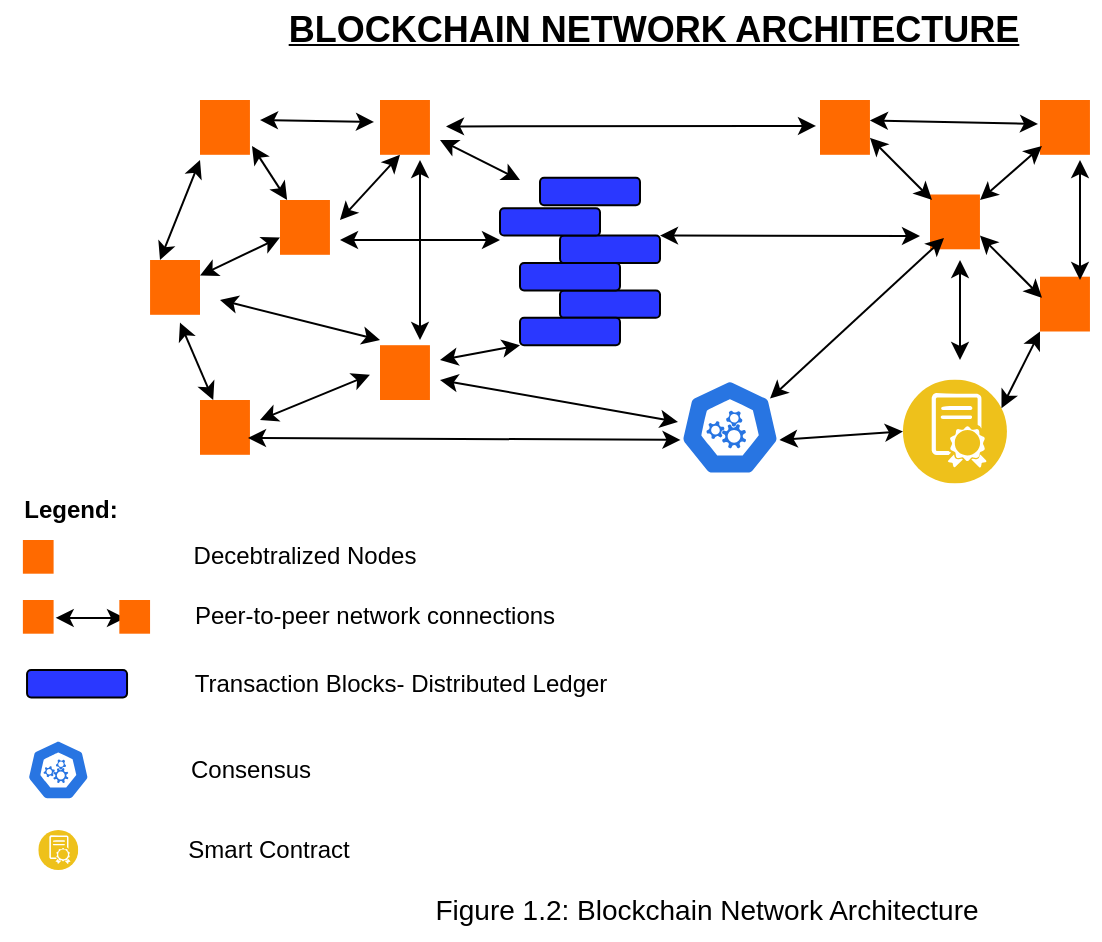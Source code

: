 <mxfile version="27.0.9">
  <diagram name="Page-1" id="S9B3vxmSOjdh73gSBE9Y">
    <mxGraphModel dx="1111" dy="465" grid="1" gridSize="10" guides="1" tooltips="1" connect="1" arrows="1" fold="1" page="1" pageScale="1" pageWidth="850" pageHeight="1100" math="0" shadow="0">
      <root>
        <mxCell id="0" />
        <mxCell id="1" parent="0" />
        <mxCell id="FyO9KqEAhB6Vg3ERMSdC-7" value="" style="points=[];aspect=fixed;html=1;align=center;shadow=0;dashed=0;fillColor=#FF6A00;strokeColor=none;shape=mxgraph.alibaba_cloud.baas_blockchain_as_a_service;" vertex="1" parent="1">
          <mxGeometry x="130" y="80" width="24.97" height="27.4" as="geometry" />
        </mxCell>
        <mxCell id="FyO9KqEAhB6Vg3ERMSdC-8" value="" style="points=[];aspect=fixed;html=1;align=center;shadow=0;dashed=0;fillColor=#FF6A00;strokeColor=none;shape=mxgraph.alibaba_cloud.baas_blockchain_as_a_service;" vertex="1" parent="1">
          <mxGeometry x="105.03" y="160" width="24.97" height="27.4" as="geometry" />
        </mxCell>
        <mxCell id="FyO9KqEAhB6Vg3ERMSdC-9" value="" style="points=[];aspect=fixed;html=1;align=center;shadow=0;dashed=0;fillColor=#FF6A00;strokeColor=none;shape=mxgraph.alibaba_cloud.baas_blockchain_as_a_service;" vertex="1" parent="1">
          <mxGeometry x="130" y="230" width="24.97" height="27.4" as="geometry" />
        </mxCell>
        <mxCell id="FyO9KqEAhB6Vg3ERMSdC-10" value="" style="points=[];aspect=fixed;html=1;align=center;shadow=0;dashed=0;fillColor=#FF6A00;strokeColor=none;shape=mxgraph.alibaba_cloud.baas_blockchain_as_a_service;" vertex="1" parent="1">
          <mxGeometry x="170" y="130" width="24.97" height="27.4" as="geometry" />
        </mxCell>
        <mxCell id="FyO9KqEAhB6Vg3ERMSdC-11" value="" style="points=[];aspect=fixed;html=1;align=center;shadow=0;dashed=0;fillColor=#FF6A00;strokeColor=none;shape=mxgraph.alibaba_cloud.baas_blockchain_as_a_service;" vertex="1" parent="1">
          <mxGeometry x="220" y="80" width="24.97" height="27.4" as="geometry" />
        </mxCell>
        <mxCell id="FyO9KqEAhB6Vg3ERMSdC-12" value="" style="points=[];aspect=fixed;html=1;align=center;shadow=0;dashed=0;fillColor=#FF6A00;strokeColor=none;shape=mxgraph.alibaba_cloud.baas_blockchain_as_a_service;" vertex="1" parent="1">
          <mxGeometry x="220" y="202.6" width="24.97" height="27.4" as="geometry" />
        </mxCell>
        <mxCell id="FyO9KqEAhB6Vg3ERMSdC-13" value="" style="endArrow=classic;startArrow=classic;html=1;rounded=0;" edge="1" parent="1">
          <mxGeometry width="50" height="50" relative="1" as="geometry">
            <mxPoint x="110" y="160" as="sourcePoint" />
            <mxPoint x="130" y="110" as="targetPoint" />
          </mxGeometry>
        </mxCell>
        <mxCell id="FyO9KqEAhB6Vg3ERMSdC-15" value="" style="endArrow=classic;startArrow=classic;html=1;rounded=0;" edge="1" parent="1" source="FyO9KqEAhB6Vg3ERMSdC-9">
          <mxGeometry width="50" height="50" relative="1" as="geometry">
            <mxPoint x="100" y="241.3" as="sourcePoint" />
            <mxPoint x="120" y="191.3" as="targetPoint" />
          </mxGeometry>
        </mxCell>
        <mxCell id="FyO9KqEAhB6Vg3ERMSdC-16" value="" style="endArrow=classic;startArrow=classic;html=1;rounded=0;" edge="1" parent="1">
          <mxGeometry width="50" height="50" relative="1" as="geometry">
            <mxPoint x="160" y="240" as="sourcePoint" />
            <mxPoint x="214.97" y="217.4" as="targetPoint" />
          </mxGeometry>
        </mxCell>
        <mxCell id="FyO9KqEAhB6Vg3ERMSdC-17" value="" style="endArrow=classic;startArrow=classic;html=1;rounded=0;" edge="1" parent="1">
          <mxGeometry width="50" height="50" relative="1" as="geometry">
            <mxPoint x="220" y="200" as="sourcePoint" />
            <mxPoint x="140" y="180" as="targetPoint" />
          </mxGeometry>
        </mxCell>
        <mxCell id="FyO9KqEAhB6Vg3ERMSdC-18" value="" style="endArrow=classic;startArrow=classic;html=1;rounded=0;" edge="1" parent="1" source="FyO9KqEAhB6Vg3ERMSdC-8">
          <mxGeometry width="50" height="50" relative="1" as="geometry">
            <mxPoint x="150" y="198.7" as="sourcePoint" />
            <mxPoint x="170" y="148.7" as="targetPoint" />
          </mxGeometry>
        </mxCell>
        <mxCell id="FyO9KqEAhB6Vg3ERMSdC-19" value="" style="endArrow=classic;startArrow=classic;html=1;rounded=0;entryX=1.041;entryY=0.839;entryDx=0;entryDy=0;entryPerimeter=0;" edge="1" parent="1" source="FyO9KqEAhB6Vg3ERMSdC-10" target="FyO9KqEAhB6Vg3ERMSdC-7">
          <mxGeometry width="50" height="50" relative="1" as="geometry">
            <mxPoint x="260" y="220" as="sourcePoint" />
            <mxPoint x="280" y="170" as="targetPoint" />
          </mxGeometry>
        </mxCell>
        <mxCell id="FyO9KqEAhB6Vg3ERMSdC-20" value="" style="endArrow=classic;startArrow=classic;html=1;rounded=0;entryX=-0.12;entryY=0.401;entryDx=0;entryDy=0;entryPerimeter=0;" edge="1" parent="1" target="FyO9KqEAhB6Vg3ERMSdC-11">
          <mxGeometry width="50" height="50" relative="1" as="geometry">
            <mxPoint x="160" y="90" as="sourcePoint" />
            <mxPoint x="220" y="100" as="targetPoint" />
          </mxGeometry>
        </mxCell>
        <mxCell id="FyO9KqEAhB6Vg3ERMSdC-21" value="" style="endArrow=classic;startArrow=classic;html=1;rounded=0;" edge="1" parent="1">
          <mxGeometry width="50" height="50" relative="1" as="geometry">
            <mxPoint x="240" y="200" as="sourcePoint" />
            <mxPoint x="240" y="110" as="targetPoint" />
          </mxGeometry>
        </mxCell>
        <mxCell id="FyO9KqEAhB6Vg3ERMSdC-22" value="" style="endArrow=classic;startArrow=classic;html=1;rounded=0;" edge="1" parent="1">
          <mxGeometry width="50" height="50" relative="1" as="geometry">
            <mxPoint x="200" y="140" as="sourcePoint" />
            <mxPoint x="230" y="107.4" as="targetPoint" />
          </mxGeometry>
        </mxCell>
        <mxCell id="FyO9KqEAhB6Vg3ERMSdC-23" value="" style="endArrow=classic;startArrow=classic;html=1;rounded=0;" edge="1" parent="1">
          <mxGeometry width="50" height="50" relative="1" as="geometry">
            <mxPoint x="200" y="150" as="sourcePoint" />
            <mxPoint x="280" y="150" as="targetPoint" />
          </mxGeometry>
        </mxCell>
        <mxCell id="FyO9KqEAhB6Vg3ERMSdC-57" value="" style="rounded=1;whiteSpace=wrap;html=1;strokeColor=#000000;fillColor=#2A38FF;" vertex="1" parent="1">
          <mxGeometry x="310" y="175.2" width="50" height="13.7" as="geometry" />
        </mxCell>
        <mxCell id="FyO9KqEAhB6Vg3ERMSdC-58" value="" style="rounded=1;whiteSpace=wrap;html=1;strokeColor=#000000;fillColor=#2A38FF;" vertex="1" parent="1">
          <mxGeometry x="290" y="161.5" width="50" height="13.7" as="geometry" />
        </mxCell>
        <mxCell id="FyO9KqEAhB6Vg3ERMSdC-59" value="" style="endArrow=classic;startArrow=classic;html=1;rounded=0;exitX=0;exitY=1;exitDx=0;exitDy=0;" edge="1" parent="1" source="FyO9KqEAhB6Vg3ERMSdC-60">
          <mxGeometry width="50" height="50" relative="1" as="geometry">
            <mxPoint x="280" y="241.85" as="sourcePoint" />
            <mxPoint x="250" y="210" as="targetPoint" />
          </mxGeometry>
        </mxCell>
        <mxCell id="FyO9KqEAhB6Vg3ERMSdC-60" value="" style="rounded=1;whiteSpace=wrap;html=1;strokeColor=#000000;fillColor=#2A38FF;" vertex="1" parent="1">
          <mxGeometry x="290" y="188.9" width="50" height="13.7" as="geometry" />
        </mxCell>
        <mxCell id="FyO9KqEAhB6Vg3ERMSdC-63" value="" style="rounded=1;whiteSpace=wrap;html=1;strokeColor=#000000;fillColor=#2A38FF;" vertex="1" parent="1">
          <mxGeometry x="310" y="147.8" width="50" height="13.7" as="geometry" />
        </mxCell>
        <mxCell id="FyO9KqEAhB6Vg3ERMSdC-64" value="" style="rounded=1;whiteSpace=wrap;html=1;strokeColor=#000000;fillColor=#2A38FF;" vertex="1" parent="1">
          <mxGeometry x="280" y="134.1" width="50" height="13.7" as="geometry" />
        </mxCell>
        <mxCell id="FyO9KqEAhB6Vg3ERMSdC-65" value="" style="rounded=1;whiteSpace=wrap;html=1;strokeColor=#000000;fillColor=#2A38FF;" vertex="1" parent="1">
          <mxGeometry x="300" y="118.9" width="50" height="13.7" as="geometry" />
        </mxCell>
        <mxCell id="FyO9KqEAhB6Vg3ERMSdC-66" value="" style="endArrow=classic;startArrow=classic;html=1;rounded=0;" edge="1" parent="1">
          <mxGeometry width="50" height="50" relative="1" as="geometry">
            <mxPoint x="290" y="120" as="sourcePoint" />
            <mxPoint x="250" y="100" as="targetPoint" />
          </mxGeometry>
        </mxCell>
        <mxCell id="FyO9KqEAhB6Vg3ERMSdC-67" value="" style="points=[];aspect=fixed;html=1;align=center;shadow=0;dashed=0;fillColor=#FF6A00;strokeColor=none;shape=mxgraph.alibaba_cloud.baas_blockchain_as_a_service;" vertex="1" parent="1">
          <mxGeometry x="440" y="80" width="24.97" height="27.4" as="geometry" />
        </mxCell>
        <mxCell id="FyO9KqEAhB6Vg3ERMSdC-68" value="" style="endArrow=classic;startArrow=classic;html=1;rounded=0;entryX=-0.08;entryY=0.474;entryDx=0;entryDy=0;entryPerimeter=0;" edge="1" parent="1" target="FyO9KqEAhB6Vg3ERMSdC-67">
          <mxGeometry width="50" height="50" relative="1" as="geometry">
            <mxPoint x="253" y="93.2" as="sourcePoint" />
            <mxPoint x="310" y="94.2" as="targetPoint" />
          </mxGeometry>
        </mxCell>
        <mxCell id="FyO9KqEAhB6Vg3ERMSdC-69" value="" style="points=[];aspect=fixed;html=1;align=center;shadow=0;dashed=0;fillColor=#FF6A00;strokeColor=none;shape=mxgraph.alibaba_cloud.baas_blockchain_as_a_service;" vertex="1" parent="1">
          <mxGeometry x="495" y="127.25" width="24.97" height="27.4" as="geometry" />
        </mxCell>
        <mxCell id="FyO9KqEAhB6Vg3ERMSdC-70" value="" style="points=[];aspect=fixed;html=1;align=center;shadow=0;dashed=0;fillColor=#FF6A00;strokeColor=none;shape=mxgraph.alibaba_cloud.baas_blockchain_as_a_service;" vertex="1" parent="1">
          <mxGeometry x="550" y="80" width="24.97" height="27.4" as="geometry" />
        </mxCell>
        <mxCell id="FyO9KqEAhB6Vg3ERMSdC-71" value="" style="points=[];aspect=fixed;html=1;align=center;shadow=0;dashed=0;fillColor=#FF6A00;strokeColor=none;shape=mxgraph.alibaba_cloud.baas_blockchain_as_a_service;" vertex="1" parent="1">
          <mxGeometry x="550" y="168.35" width="24.97" height="27.4" as="geometry" />
        </mxCell>
        <mxCell id="FyO9KqEAhB6Vg3ERMSdC-72" value="" style="endArrow=classic;startArrow=classic;html=1;rounded=0;exitX=0.04;exitY=0.1;exitDx=0;exitDy=0;exitPerimeter=0;" edge="1" parent="1" source="FyO9KqEAhB6Vg3ERMSdC-69">
          <mxGeometry width="50" height="50" relative="1" as="geometry">
            <mxPoint x="504.97" y="118.9" as="sourcePoint" />
            <mxPoint x="464.97" y="98.9" as="targetPoint" />
          </mxGeometry>
        </mxCell>
        <mxCell id="FyO9KqEAhB6Vg3ERMSdC-73" value="" style="endArrow=classic;startArrow=classic;html=1;rounded=0;entryX=-0.04;entryY=0.438;entryDx=0;entryDy=0;entryPerimeter=0;" edge="1" parent="1" target="FyO9KqEAhB6Vg3ERMSdC-70">
          <mxGeometry width="50" height="50" relative="1" as="geometry">
            <mxPoint x="464.97" y="90.2" as="sourcePoint" />
            <mxPoint x="540" y="90" as="targetPoint" />
          </mxGeometry>
        </mxCell>
        <mxCell id="FyO9KqEAhB6Vg3ERMSdC-74" value="" style="endArrow=classic;startArrow=classic;html=1;rounded=0;entryX=0.04;entryY=0.839;entryDx=0;entryDy=0;entryPerimeter=0;" edge="1" parent="1" target="FyO9KqEAhB6Vg3ERMSdC-70">
          <mxGeometry width="50" height="50" relative="1" as="geometry">
            <mxPoint x="520" y="130" as="sourcePoint" />
            <mxPoint x="610" y="130" as="targetPoint" />
          </mxGeometry>
        </mxCell>
        <mxCell id="FyO9KqEAhB6Vg3ERMSdC-75" value="" style="endArrow=classic;startArrow=classic;html=1;rounded=0;exitX=0.801;exitY=0.06;exitDx=0;exitDy=0;exitPerimeter=0;" edge="1" parent="1" source="FyO9KqEAhB6Vg3ERMSdC-71">
          <mxGeometry width="50" height="50" relative="1" as="geometry">
            <mxPoint x="661.03" y="171.1" as="sourcePoint" />
            <mxPoint x="570" y="110" as="targetPoint" />
          </mxGeometry>
        </mxCell>
        <mxCell id="FyO9KqEAhB6Vg3ERMSdC-76" value="" style="endArrow=classic;startArrow=classic;html=1;rounded=0;exitX=0.04;exitY=0.1;exitDx=0;exitDy=0;exitPerimeter=0;" edge="1" parent="1">
          <mxGeometry width="50" height="50" relative="1" as="geometry">
            <mxPoint x="551" y="178.9" as="sourcePoint" />
            <mxPoint x="519.97" y="147.8" as="targetPoint" />
          </mxGeometry>
        </mxCell>
        <mxCell id="FyO9KqEAhB6Vg3ERMSdC-79" value="" style="image;aspect=fixed;perimeter=ellipsePerimeter;html=1;align=center;shadow=0;dashed=0;fontColor=#4277BB;labelBackgroundColor=default;fontSize=12;spacingTop=3;image=img/lib/ibm/blockchain/smart_contract.svg;" vertex="1" parent="1">
          <mxGeometry x="481.48" y="219.7" width="52" height="52" as="geometry" />
        </mxCell>
        <mxCell id="FyO9KqEAhB6Vg3ERMSdC-80" value="" style="endArrow=classic;startArrow=classic;html=1;rounded=0;exitX=1;exitY=0;exitDx=0;exitDy=0;" edge="1" parent="1" source="FyO9KqEAhB6Vg3ERMSdC-63">
          <mxGeometry width="50" height="50" relative="1" as="geometry">
            <mxPoint x="440" y="147.8" as="sourcePoint" />
            <mxPoint x="490" y="148" as="targetPoint" />
          </mxGeometry>
        </mxCell>
        <mxCell id="FyO9KqEAhB6Vg3ERMSdC-81" value="" style="endArrow=classic;startArrow=classic;html=1;rounded=0;exitX=1;exitY=0.25;exitDx=0;exitDy=0;" edge="1" parent="1" source="FyO9KqEAhB6Vg3ERMSdC-79">
          <mxGeometry width="50" height="50" relative="1" as="geometry">
            <mxPoint x="502.654" y="225.466" as="sourcePoint" />
            <mxPoint x="550" y="195.75" as="targetPoint" />
          </mxGeometry>
        </mxCell>
        <mxCell id="FyO9KqEAhB6Vg3ERMSdC-82" value="" style="endArrow=classic;startArrow=classic;html=1;rounded=0;entryX=0.601;entryY=1.195;entryDx=0;entryDy=0;entryPerimeter=0;" edge="1" parent="1" target="FyO9KqEAhB6Vg3ERMSdC-69">
          <mxGeometry width="50" height="50" relative="1" as="geometry">
            <mxPoint x="510" y="210" as="sourcePoint" />
            <mxPoint x="670" y="240" as="targetPoint" />
          </mxGeometry>
        </mxCell>
        <mxCell id="FyO9KqEAhB6Vg3ERMSdC-84" value="" style="aspect=fixed;sketch=0;html=1;dashed=0;whitespace=wrap;verticalLabelPosition=bottom;verticalAlign=top;fillColor=#2875E2;strokeColor=#ffffff;points=[[0.005,0.63,0],[0.1,0.2,0],[0.9,0.2,0],[0.5,0,0],[0.995,0.63,0],[0.72,0.99,0],[0.5,1,0],[0.28,0.99,0]];shape=mxgraph.kubernetes.icon2;prIcon=c_m" vertex="1" parent="1">
          <mxGeometry x="370" y="219.7" width="50" height="48" as="geometry" />
        </mxCell>
        <mxCell id="FyO9KqEAhB6Vg3ERMSdC-87" value="" style="endArrow=classic;startArrow=classic;html=1;rounded=0;exitX=0;exitY=0.5;exitDx=0;exitDy=0;entryX=0.995;entryY=0.63;entryDx=0;entryDy=0;entryPerimeter=0;" edge="1" parent="1" source="FyO9KqEAhB6Vg3ERMSdC-79" target="FyO9KqEAhB6Vg3ERMSdC-84">
          <mxGeometry width="50" height="50" relative="1" as="geometry">
            <mxPoint x="550" y="310" as="sourcePoint" />
            <mxPoint x="590" y="280" as="targetPoint" />
          </mxGeometry>
        </mxCell>
        <mxCell id="FyO9KqEAhB6Vg3ERMSdC-88" value="" style="endArrow=classic;startArrow=classic;html=1;rounded=0;exitX=0.9;exitY=0.2;exitDx=0;exitDy=0;exitPerimeter=0;entryX=0.28;entryY=0.794;entryDx=0;entryDy=0;entryPerimeter=0;" edge="1" parent="1" source="FyO9KqEAhB6Vg3ERMSdC-84" target="FyO9KqEAhB6Vg3ERMSdC-69">
          <mxGeometry width="50" height="50" relative="1" as="geometry">
            <mxPoint x="440" y="220" as="sourcePoint" />
            <mxPoint x="480" y="190" as="targetPoint" />
          </mxGeometry>
        </mxCell>
        <mxCell id="FyO9KqEAhB6Vg3ERMSdC-89" value="" style="endArrow=classic;startArrow=classic;html=1;rounded=0;exitX=-0.02;exitY=0.444;exitDx=0;exitDy=0;exitPerimeter=0;" edge="1" parent="1" source="FyO9KqEAhB6Vg3ERMSdC-84">
          <mxGeometry width="50" height="50" relative="1" as="geometry">
            <mxPoint x="310" y="280" as="sourcePoint" />
            <mxPoint x="250" y="220" as="targetPoint" />
          </mxGeometry>
        </mxCell>
        <mxCell id="FyO9KqEAhB6Vg3ERMSdC-90" value="" style="endArrow=classic;startArrow=classic;html=1;rounded=0;exitX=0.005;exitY=0.63;exitDx=0;exitDy=0;exitPerimeter=0;entryX=0.961;entryY=0.693;entryDx=0;entryDy=0;entryPerimeter=0;" edge="1" parent="1" source="FyO9KqEAhB6Vg3ERMSdC-84" target="FyO9KqEAhB6Vg3ERMSdC-9">
          <mxGeometry width="50" height="50" relative="1" as="geometry">
            <mxPoint x="700" y="340" as="sourcePoint" />
            <mxPoint x="740" y="310" as="targetPoint" />
          </mxGeometry>
        </mxCell>
        <mxCell id="FyO9KqEAhB6Vg3ERMSdC-96" value="&lt;b&gt;&lt;u&gt;&lt;font style=&quot;font-size: 18px;&quot;&gt;BLOCKCHAIN NETWORK ARCHITECTURE&lt;/font&gt;&lt;/u&gt;&lt;/b&gt;" style="text;html=1;align=center;verticalAlign=middle;whiteSpace=wrap;rounded=0;" vertex="1" parent="1">
          <mxGeometry x="160" y="30" width="393.52" height="30" as="geometry" />
        </mxCell>
        <mxCell id="FyO9KqEAhB6Vg3ERMSdC-97" value="" style="points=[];aspect=fixed;html=1;align=center;shadow=0;dashed=0;fillColor=#FF6A00;strokeColor=none;shape=mxgraph.alibaba_cloud.baas_blockchain_as_a_service;" vertex="1" parent="1">
          <mxGeometry x="41.44" y="300" width="15.36" height="16.85" as="geometry" />
        </mxCell>
        <mxCell id="FyO9KqEAhB6Vg3ERMSdC-100" value="Decebtralized Nodes" style="text;html=1;align=center;verticalAlign=middle;resizable=0;points=[];autosize=1;strokeColor=none;fillColor=none;" vertex="1" parent="1">
          <mxGeometry x="117.48" y="293.42" width="130" height="30" as="geometry" />
        </mxCell>
        <mxCell id="FyO9KqEAhB6Vg3ERMSdC-103" value="" style="endArrow=classic;startArrow=classic;html=1;rounded=0;entryX=0.185;entryY=0.534;entryDx=0;entryDy=0;entryPerimeter=0;" edge="1" parent="1" target="FyO9KqEAhB6Vg3ERMSdC-116">
          <mxGeometry width="50" height="50" relative="1" as="geometry">
            <mxPoint x="57.84" y="338.93" as="sourcePoint" />
            <mxPoint x="70" y="338" as="targetPoint" />
          </mxGeometry>
        </mxCell>
        <mxCell id="FyO9KqEAhB6Vg3ERMSdC-104" value="Peer-to-peer network connections" style="text;html=1;align=center;verticalAlign=middle;resizable=0;points=[];autosize=1;strokeColor=none;fillColor=none;" vertex="1" parent="1">
          <mxGeometry x="117.48" y="323.42" width="200" height="30" as="geometry" />
        </mxCell>
        <mxCell id="FyO9KqEAhB6Vg3ERMSdC-105" value="" style="rounded=1;whiteSpace=wrap;html=1;strokeColor=#000000;fillColor=#2A38FF;" vertex="1" parent="1">
          <mxGeometry x="43.52" y="365" width="50" height="13.7" as="geometry" />
        </mxCell>
        <mxCell id="FyO9KqEAhB6Vg3ERMSdC-106" value="Transaction Blocks- Distributed Ledger" style="text;html=1;align=center;verticalAlign=middle;resizable=0;points=[];autosize=1;strokeColor=none;fillColor=none;" vertex="1" parent="1">
          <mxGeometry x="114.97" y="356.85" width="230" height="30" as="geometry" />
        </mxCell>
        <mxCell id="FyO9KqEAhB6Vg3ERMSdC-107" value="" style="aspect=fixed;sketch=0;html=1;dashed=0;whitespace=wrap;verticalLabelPosition=bottom;verticalAlign=top;fillColor=#2875E2;strokeColor=#ffffff;points=[[0.005,0.63,0],[0.1,0.2,0],[0.9,0.2,0],[0.5,0,0],[0.995,0.63,0],[0.72,0.99,0],[0.5,1,0],[0.28,0.99,0]];shape=mxgraph.kubernetes.icon2;prIcon=c_m" vertex="1" parent="1">
          <mxGeometry x="43.52" y="400" width="31.25" height="30" as="geometry" />
        </mxCell>
        <mxCell id="FyO9KqEAhB6Vg3ERMSdC-108" value="Consensus" style="text;html=1;align=center;verticalAlign=middle;resizable=0;points=[];autosize=1;strokeColor=none;fillColor=none;" vertex="1" parent="1">
          <mxGeometry x="114.97" y="400" width="80" height="30" as="geometry" />
        </mxCell>
        <mxCell id="FyO9KqEAhB6Vg3ERMSdC-109" value="" style="image;aspect=fixed;perimeter=ellipsePerimeter;html=1;align=center;shadow=0;dashed=0;fontColor=#4277BB;labelBackgroundColor=default;fontSize=12;spacingTop=3;image=img/lib/ibm/blockchain/smart_contract.svg;" vertex="1" parent="1">
          <mxGeometry x="49.14" y="445" width="20" height="20" as="geometry" />
        </mxCell>
        <mxCell id="FyO9KqEAhB6Vg3ERMSdC-110" value="Smart Contract" style="text;html=1;align=center;verticalAlign=middle;resizable=0;points=[];autosize=1;strokeColor=none;fillColor=none;" vertex="1" parent="1">
          <mxGeometry x="113.52" y="440" width="100" height="30" as="geometry" />
        </mxCell>
        <mxCell id="FyO9KqEAhB6Vg3ERMSdC-114" value="&lt;b&gt;Legend:&lt;/b&gt;" style="text;html=1;align=center;verticalAlign=middle;resizable=0;points=[];autosize=1;strokeColor=none;fillColor=none;" vertex="1" parent="1">
          <mxGeometry x="30" y="270" width="70" height="30" as="geometry" />
        </mxCell>
        <mxCell id="FyO9KqEAhB6Vg3ERMSdC-115" value="" style="points=[];aspect=fixed;html=1;align=center;shadow=0;dashed=0;fillColor=#FF6A00;strokeColor=none;shape=mxgraph.alibaba_cloud.baas_blockchain_as_a_service;" vertex="1" parent="1">
          <mxGeometry x="41.44" y="330" width="15.36" height="16.85" as="geometry" />
        </mxCell>
        <mxCell id="FyO9KqEAhB6Vg3ERMSdC-116" value="" style="points=[];aspect=fixed;html=1;align=center;shadow=0;dashed=0;fillColor=#FF6A00;strokeColor=none;shape=mxgraph.alibaba_cloud.baas_blockchain_as_a_service;" vertex="1" parent="1">
          <mxGeometry x="89.67" y="330" width="15.36" height="16.85" as="geometry" />
        </mxCell>
        <mxCell id="FyO9KqEAhB6Vg3ERMSdC-121" value="&lt;font style=&quot;font-size: 14px;&quot;&gt;Figure 1.2: Blockchain Network Architecture&lt;/font&gt;" style="text;html=1;align=center;verticalAlign=middle;resizable=0;points=[];autosize=1;strokeColor=none;fillColor=none;" vertex="1" parent="1">
          <mxGeometry x="233.48" y="470" width="300" height="30" as="geometry" />
        </mxCell>
      </root>
    </mxGraphModel>
  </diagram>
</mxfile>
